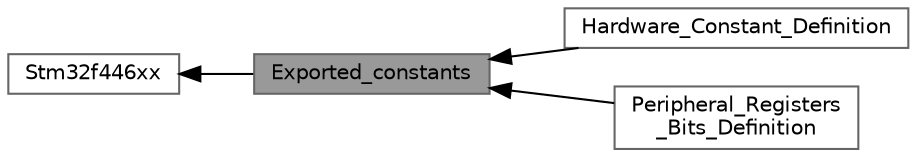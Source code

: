 digraph "Exported_constants"
{
 // LATEX_PDF_SIZE
  bgcolor="transparent";
  edge [fontname=Helvetica,fontsize=10,labelfontname=Helvetica,labelfontsize=10];
  node [fontname=Helvetica,fontsize=10,shape=box,height=0.2,width=0.4];
  rankdir=LR;
  Node1 [id="Node000001",label="Exported_constants",height=0.2,width=0.4,color="gray40", fillcolor="grey60", style="filled", fontcolor="black",tooltip=" "];
  Node3 [id="Node000003",label="Hardware_Constant_Definition",height=0.2,width=0.4,color="grey40", fillcolor="white", style="filled",URL="$group__Hardware__Constant__Definition.html",tooltip=" "];
  Node4 [id="Node000004",label="Peripheral_Registers\l_Bits_Definition",height=0.2,width=0.4,color="grey40", fillcolor="white", style="filled",URL="$group__Peripheral__Registers__Bits__Definition.html",tooltip=" "];
  Node2 [id="Node000002",label="Stm32f446xx",height=0.2,width=0.4,color="grey40", fillcolor="white", style="filled",URL="$group__stm32f446xx.html",tooltip=" "];
  Node2->Node1 [shape=plaintext, dir="back", style="solid"];
  Node1->Node3 [shape=plaintext, dir="back", style="solid"];
  Node1->Node4 [shape=plaintext, dir="back", style="solid"];
}
